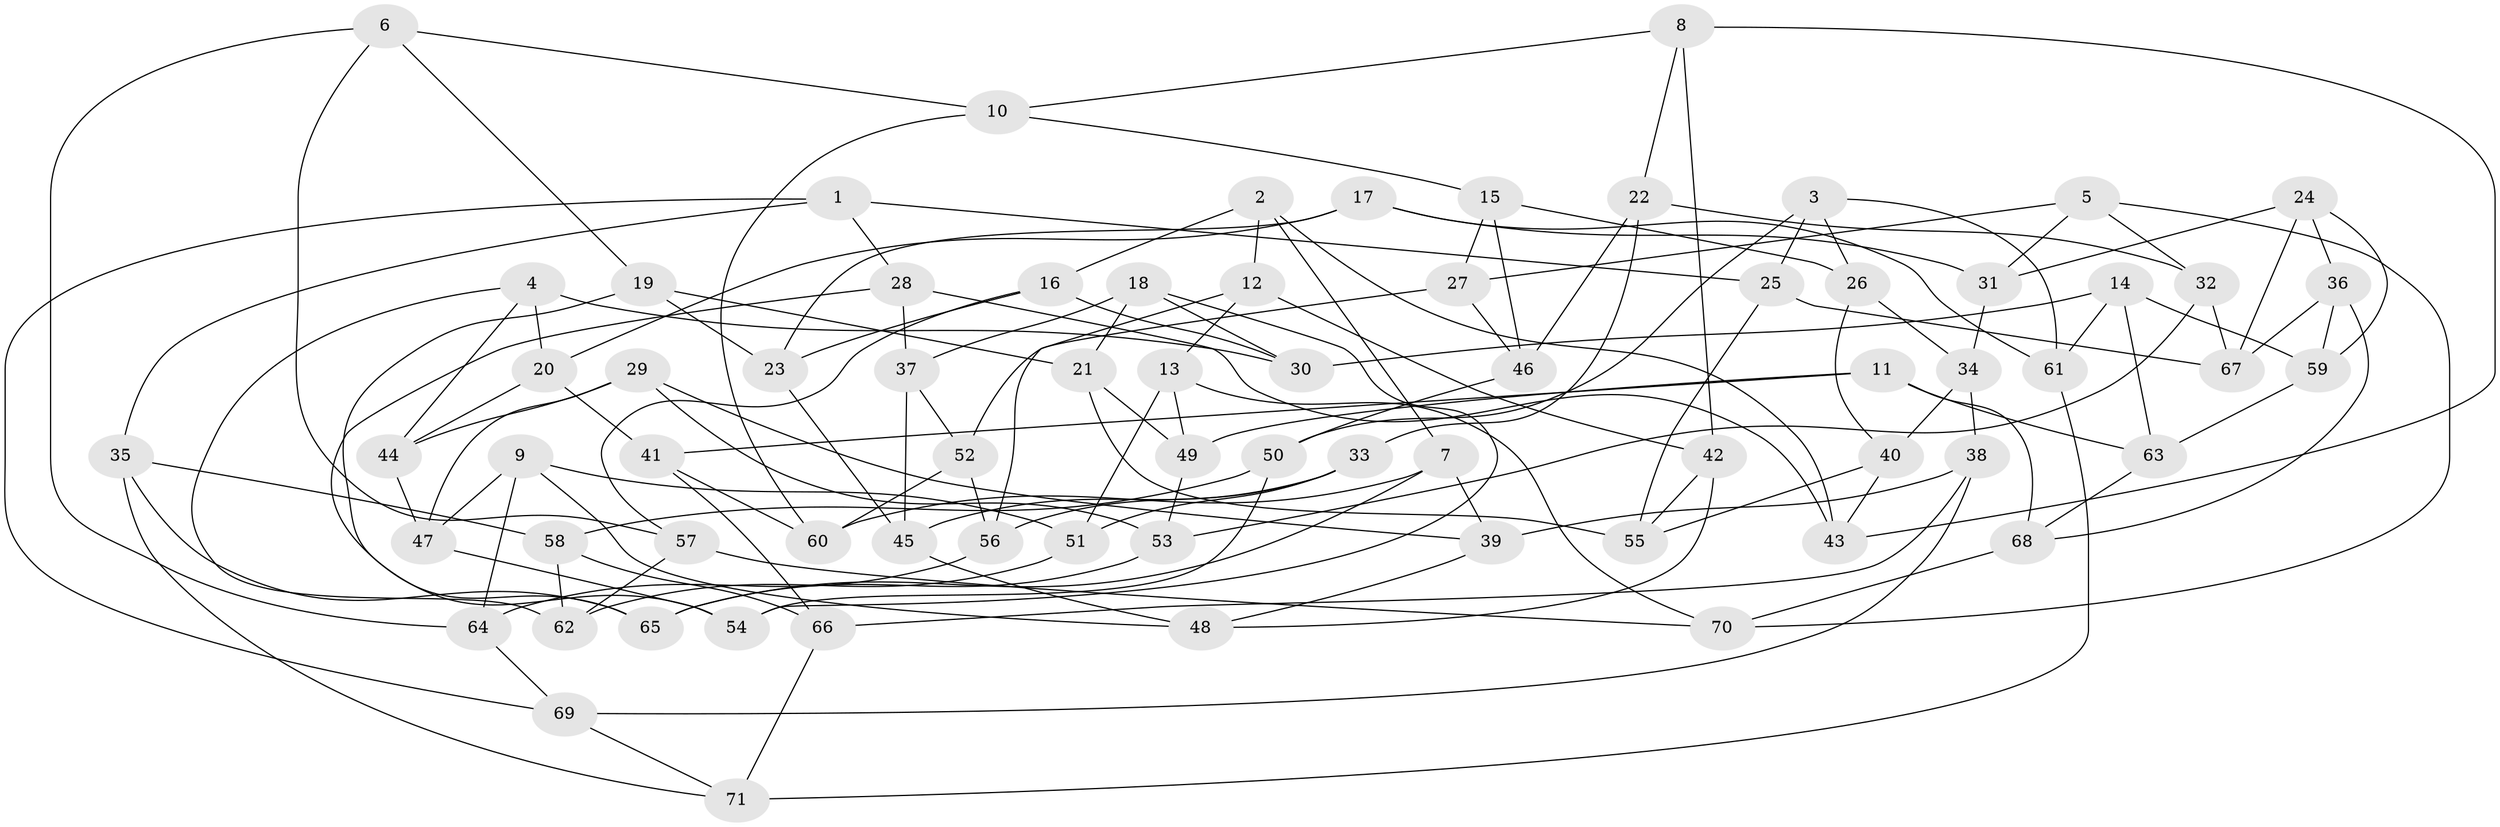 // coarse degree distribution, {5: 0.1951219512195122, 4: 0.21951219512195122, 6: 0.5121951219512195, 3: 0.04878048780487805, 2: 0.024390243902439025}
// Generated by graph-tools (version 1.1) at 2025/52/02/27/25 19:52:34]
// undirected, 71 vertices, 142 edges
graph export_dot {
graph [start="1"]
  node [color=gray90,style=filled];
  1;
  2;
  3;
  4;
  5;
  6;
  7;
  8;
  9;
  10;
  11;
  12;
  13;
  14;
  15;
  16;
  17;
  18;
  19;
  20;
  21;
  22;
  23;
  24;
  25;
  26;
  27;
  28;
  29;
  30;
  31;
  32;
  33;
  34;
  35;
  36;
  37;
  38;
  39;
  40;
  41;
  42;
  43;
  44;
  45;
  46;
  47;
  48;
  49;
  50;
  51;
  52;
  53;
  54;
  55;
  56;
  57;
  58;
  59;
  60;
  61;
  62;
  63;
  64;
  65;
  66;
  67;
  68;
  69;
  70;
  71;
  1 -- 25;
  1 -- 69;
  1 -- 35;
  1 -- 28;
  2 -- 43;
  2 -- 7;
  2 -- 12;
  2 -- 16;
  3 -- 61;
  3 -- 25;
  3 -- 26;
  3 -- 50;
  4 -- 44;
  4 -- 20;
  4 -- 62;
  4 -- 30;
  5 -- 31;
  5 -- 70;
  5 -- 27;
  5 -- 32;
  6 -- 19;
  6 -- 64;
  6 -- 57;
  6 -- 10;
  7 -- 60;
  7 -- 39;
  7 -- 65;
  8 -- 22;
  8 -- 10;
  8 -- 42;
  8 -- 43;
  9 -- 48;
  9 -- 64;
  9 -- 47;
  9 -- 51;
  10 -- 15;
  10 -- 60;
  11 -- 41;
  11 -- 63;
  11 -- 49;
  11 -- 68;
  12 -- 13;
  12 -- 42;
  12 -- 56;
  13 -- 51;
  13 -- 49;
  13 -- 70;
  14 -- 30;
  14 -- 63;
  14 -- 61;
  14 -- 59;
  15 -- 27;
  15 -- 46;
  15 -- 26;
  16 -- 30;
  16 -- 23;
  16 -- 57;
  17 -- 20;
  17 -- 31;
  17 -- 61;
  17 -- 23;
  18 -- 54;
  18 -- 30;
  18 -- 21;
  18 -- 37;
  19 -- 23;
  19 -- 54;
  19 -- 21;
  20 -- 41;
  20 -- 44;
  21 -- 55;
  21 -- 49;
  22 -- 32;
  22 -- 46;
  22 -- 33;
  23 -- 45;
  24 -- 67;
  24 -- 31;
  24 -- 59;
  24 -- 36;
  25 -- 67;
  25 -- 55;
  26 -- 40;
  26 -- 34;
  27 -- 52;
  27 -- 46;
  28 -- 37;
  28 -- 43;
  28 -- 65;
  29 -- 53;
  29 -- 44;
  29 -- 47;
  29 -- 39;
  31 -- 34;
  32 -- 53;
  32 -- 67;
  33 -- 45;
  33 -- 51;
  33 -- 56;
  34 -- 38;
  34 -- 40;
  35 -- 65;
  35 -- 58;
  35 -- 71;
  36 -- 67;
  36 -- 68;
  36 -- 59;
  37 -- 45;
  37 -- 52;
  38 -- 39;
  38 -- 66;
  38 -- 69;
  39 -- 48;
  40 -- 43;
  40 -- 55;
  41 -- 66;
  41 -- 60;
  42 -- 55;
  42 -- 48;
  44 -- 47;
  45 -- 48;
  46 -- 50;
  47 -- 54;
  49 -- 53;
  50 -- 54;
  50 -- 58;
  51 -- 62;
  52 -- 56;
  52 -- 60;
  53 -- 65;
  56 -- 64;
  57 -- 62;
  57 -- 70;
  58 -- 62;
  58 -- 66;
  59 -- 63;
  61 -- 71;
  63 -- 68;
  64 -- 69;
  66 -- 71;
  68 -- 70;
  69 -- 71;
}
